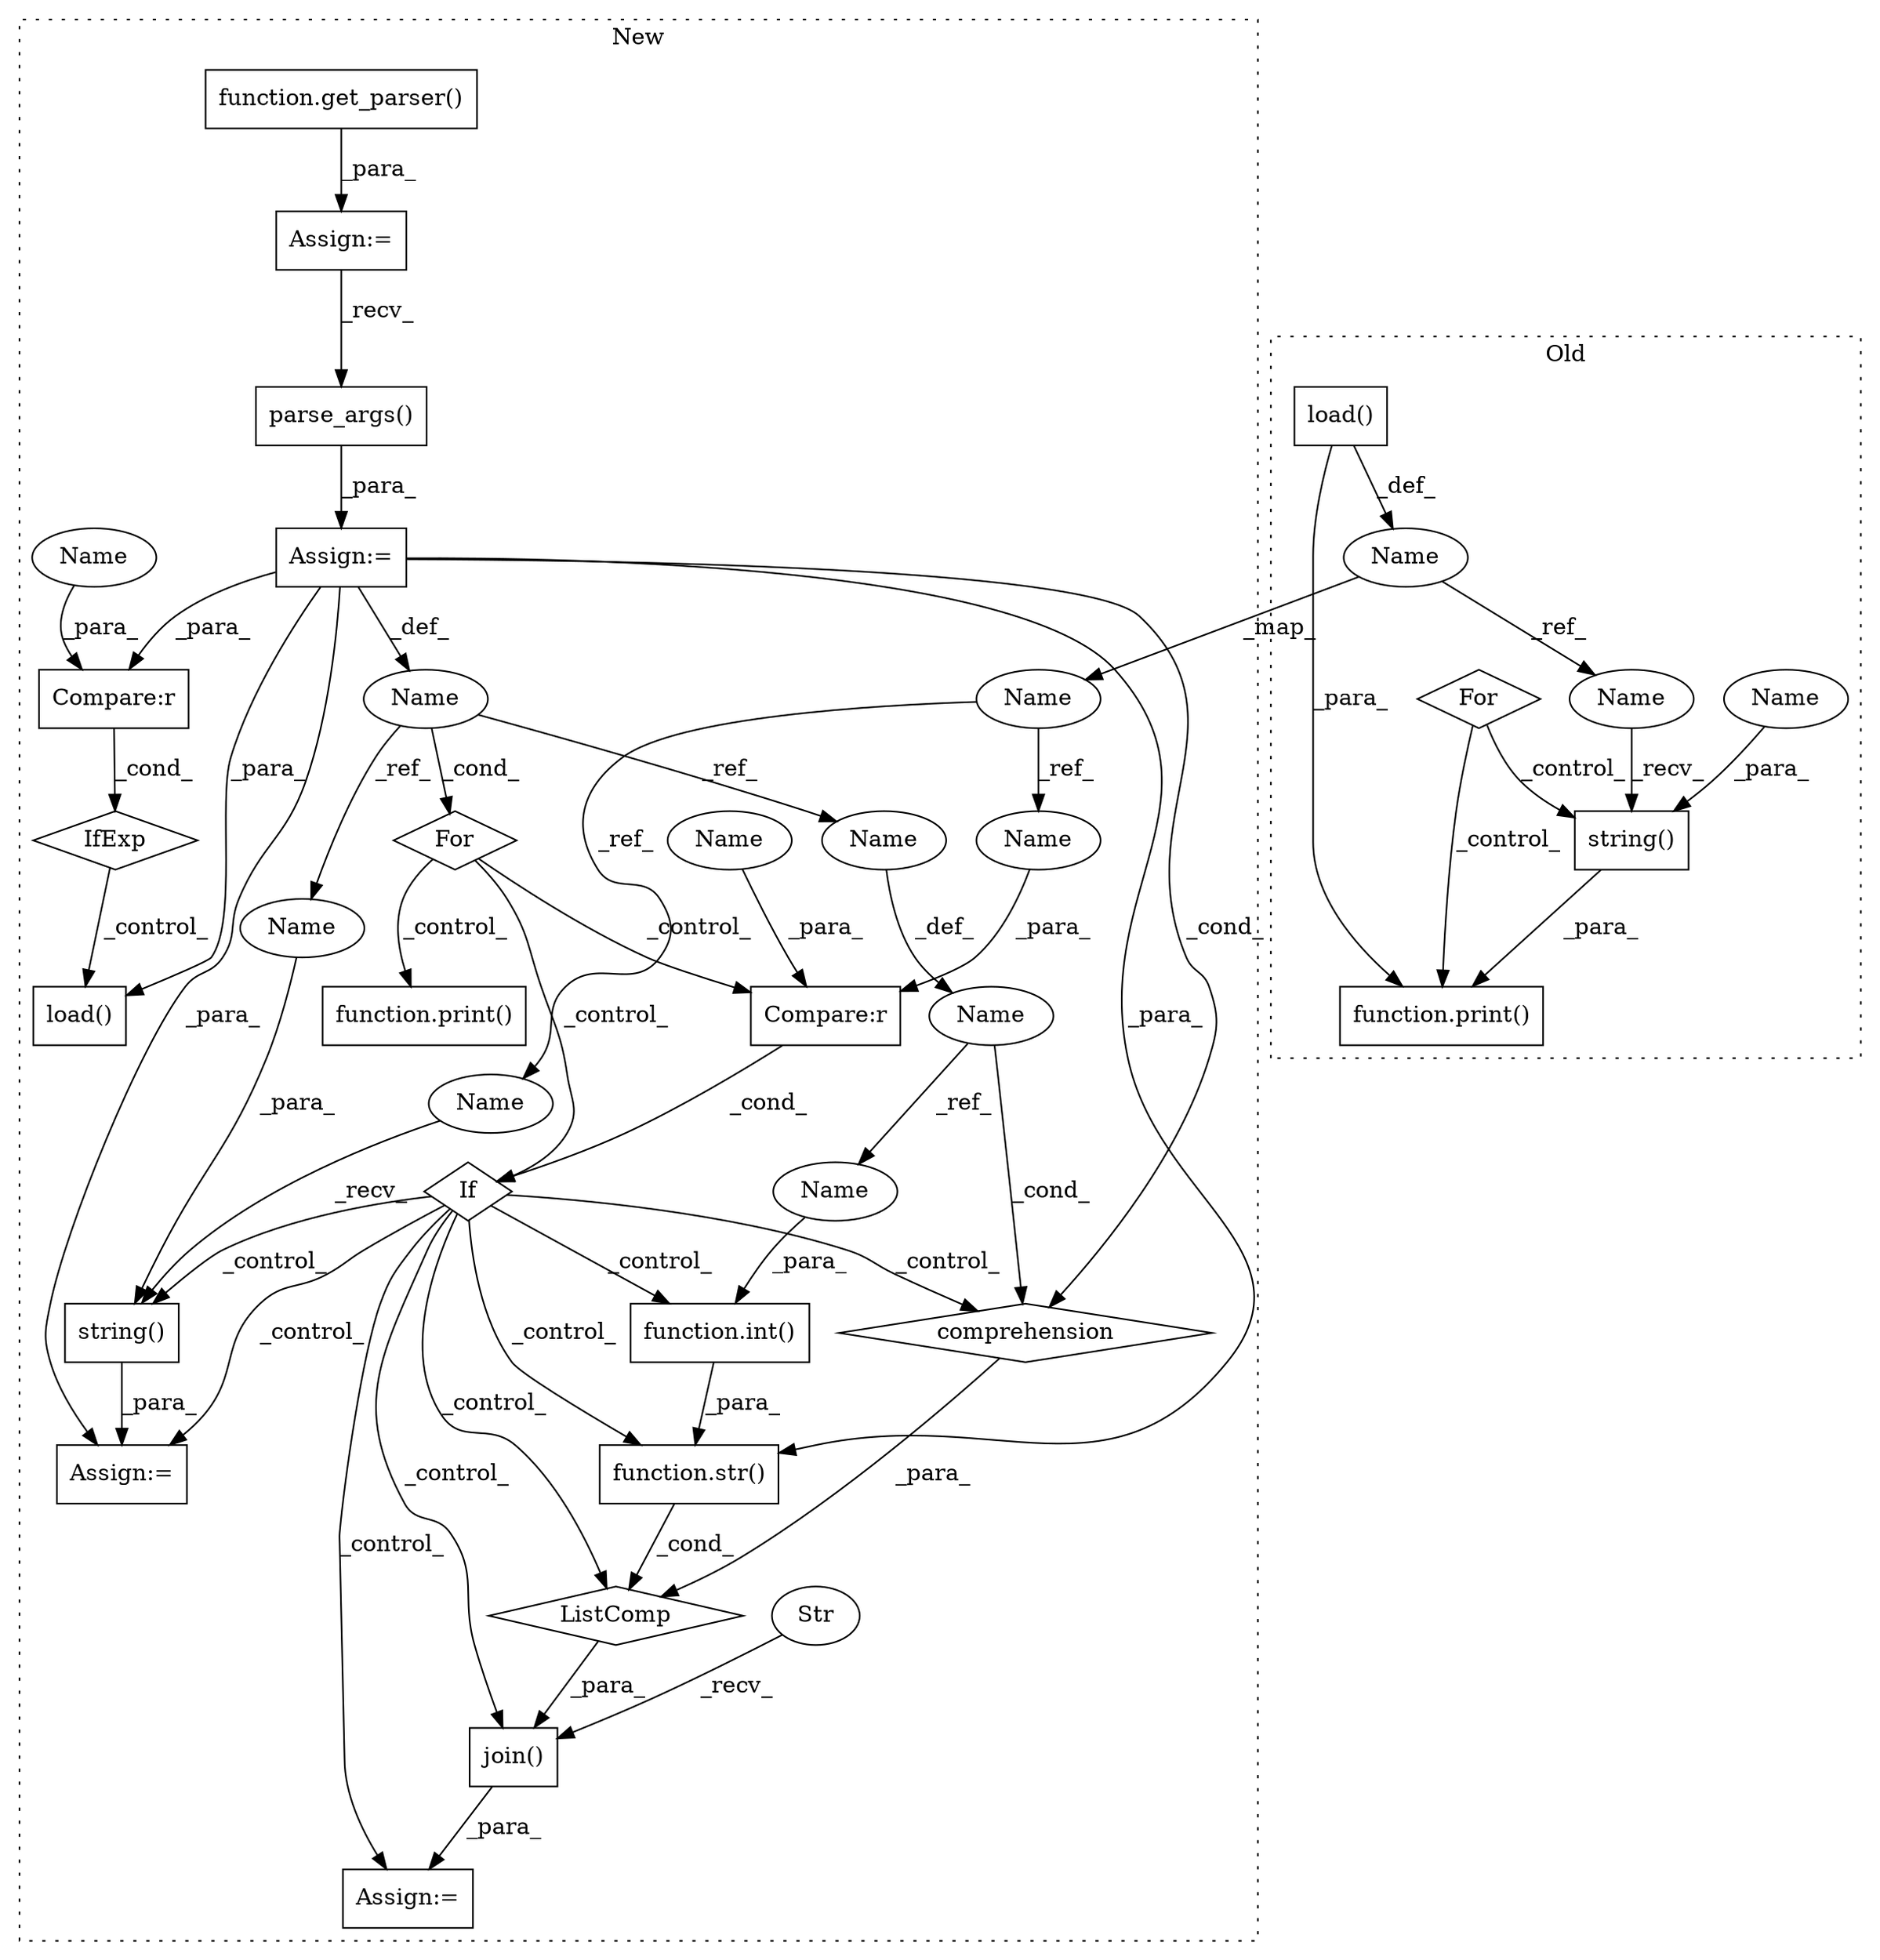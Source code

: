 digraph G {
subgraph cluster0 {
1 [label="string()" a="75" s="940,963" l="12,1" shape="box"];
12 [label="function.print()" a="75" s="934,964" l="6,1" shape="box"];
15 [label="load()" a="75" s="802,838" l="27,1" shape="box"];
18 [label="Name" a="87" s="795" l="4" shape="ellipse"];
26 [label="For" a="107" s="903,924" l="4,10" shape="diamond"];
34 [label="Name" a="87" s="952" l="11" shape="ellipse"];
35 [label="Name" a="87" s="940" l="4" shape="ellipse"];
label = "Old";
style="dotted";
}
subgraph cluster1 {
2 [label="For" a="107" s="1253,1279" l="4,10" shape="diamond"];
3 [label="Name" a="87" s="1257" l="11" shape="ellipse"];
4 [label="Assign:=" a="68" s="1328" l="3" shape="box"];
5 [label="Assign:=" a="68" s="953" l="3" shape="box"];
6 [label="Assign:=" a="68" s="977" l="3" shape="box"];
7 [label="If" a="96" s="1289" l="3" shape="diamond"];
8 [label="function.get_parser()" a="75" s="956" l="12" shape="box"];
9 [label="join()" a="75" s="1331,1374" l="9,1" shape="box"];
10 [label="Str" a="66" s="1331" l="3" shape="ellipse"];
11 [label="Compare:r" a="40" s="1048" l="21" shape="box"];
13 [label="function.print()" a="75" s="1449,1459" l="6,1" shape="box"];
14 [label="Compare:r" a="40" s="1292" l="18" shape="box"];
16 [label="load()" a="75" s="1018,1043" l="16,1" shape="box"];
17 [label="Name" a="87" s="1005" l="10" shape="ellipse"];
19 [label="string()" a="75" s="1409,1438" l="18,1" shape="box"];
20 [label="function.int()" a="75" s="1345,1350" l="4,1" shape="box"];
21 [label="IfExp" a="51" s="1044,1069" l="4,6" shape="diamond"];
22 [label="function.str()" a="75" s="1341,1351" l="4,1" shape="box"];
23 [label="Name" a="87" s="1357" l="1" shape="ellipse"];
24 [label="comprehension" a="45" s="1353" l="3" shape="diamond"];
25 [label="ListComp" a="106" s="1340" l="34" shape="diamond"];
27 [label="parse_args()" a="75" s="980" l="19" shape="box"];
28 [label="Assign:=" a="68" s="1406" l="3" shape="box"];
29 [label="Name" a="87" s="1427" l="11" shape="ellipse"];
30 [label="Name" a="87" s="1362" l="11" shape="ellipse"];
31 [label="Name" a="87" s="1292" l="10" shape="ellipse"];
32 [label="Name" a="87" s="1409" l="10" shape="ellipse"];
33 [label="Name" a="87" s="1349" l="1" shape="ellipse"];
36 [label="Name" a="87" s="1306" l="4" shape="ellipse"];
37 [label="Name" a="87" s="1065" l="4" shape="ellipse"];
label = "New";
style="dotted";
}
1 -> 12 [label="_para_"];
2 -> 7 [label="_control_"];
2 -> 14 [label="_control_"];
2 -> 13 [label="_control_"];
3 -> 2 [label="_cond_"];
3 -> 29 [label="_ref_"];
3 -> 30 [label="_ref_"];
5 -> 27 [label="_recv_"];
6 -> 3 [label="_def_"];
6 -> 24 [label="_cond_"];
6 -> 11 [label="_para_"];
6 -> 22 [label="_para_"];
6 -> 28 [label="_para_"];
6 -> 16 [label="_para_"];
7 -> 22 [label="_control_"];
7 -> 25 [label="_control_"];
7 -> 20 [label="_control_"];
7 -> 4 [label="_control_"];
7 -> 9 [label="_control_"];
7 -> 24 [label="_control_"];
7 -> 28 [label="_control_"];
7 -> 19 [label="_control_"];
8 -> 5 [label="_para_"];
9 -> 4 [label="_para_"];
10 -> 9 [label="_recv_"];
11 -> 21 [label="_cond_"];
14 -> 7 [label="_cond_"];
15 -> 12 [label="_para_"];
15 -> 18 [label="_def_"];
17 -> 32 [label="_ref_"];
17 -> 31 [label="_ref_"];
18 -> 17 [label="_map_"];
18 -> 35 [label="_ref_"];
19 -> 28 [label="_para_"];
20 -> 22 [label="_para_"];
21 -> 16 [label="_control_"];
22 -> 25 [label="_cond_"];
23 -> 24 [label="_cond_"];
23 -> 33 [label="_ref_"];
24 -> 25 [label="_para_"];
25 -> 9 [label="_para_"];
26 -> 12 [label="_control_"];
26 -> 1 [label="_control_"];
27 -> 6 [label="_para_"];
29 -> 19 [label="_para_"];
30 -> 23 [label="_def_"];
31 -> 14 [label="_para_"];
32 -> 19 [label="_recv_"];
33 -> 20 [label="_para_"];
34 -> 1 [label="_para_"];
35 -> 1 [label="_recv_"];
36 -> 14 [label="_para_"];
37 -> 11 [label="_para_"];
}